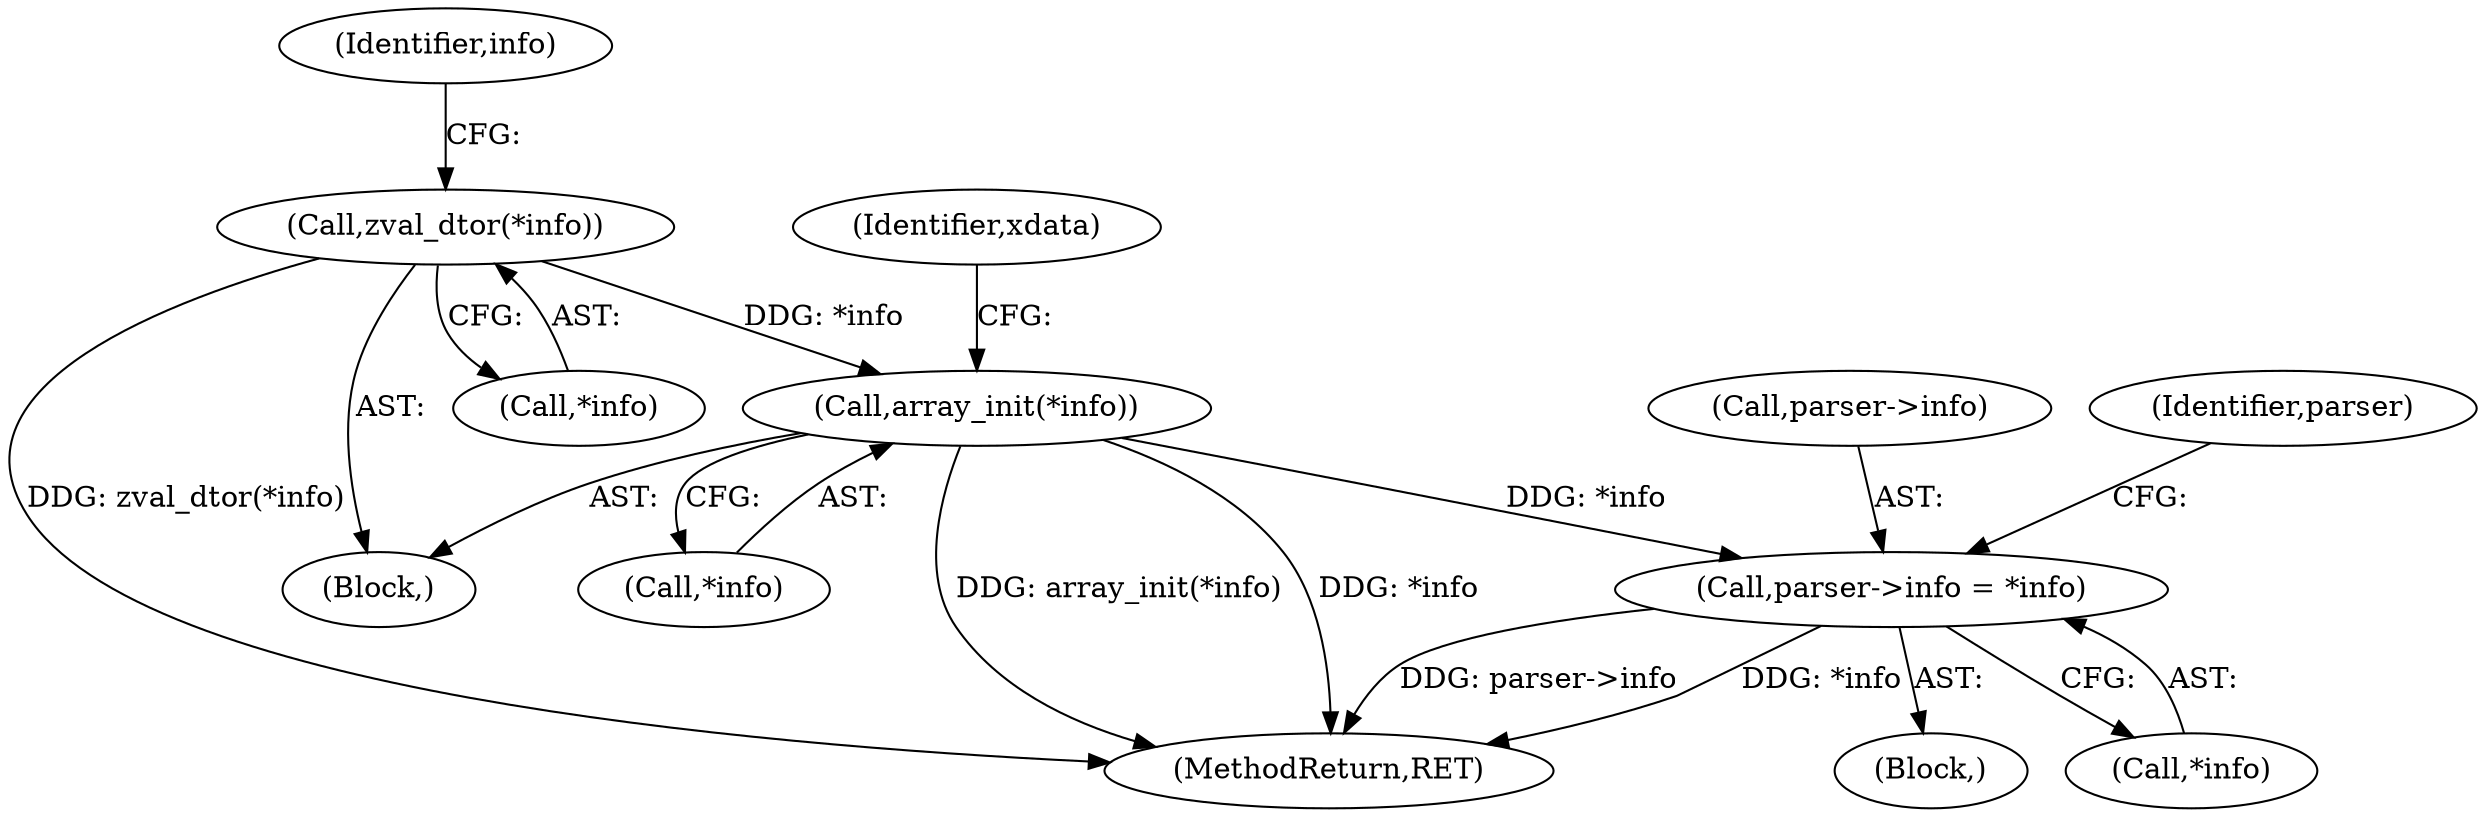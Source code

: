digraph "0_php_dccda88f27a084bcbbb30198ace12b4e7ae961cc_1@pointer" {
"1000139" [label="(Call,parser->info = *info)"];
"1000121" [label="(Call,array_init(*info))"];
"1000118" [label="(Call,zval_dtor(*info))"];
"1000139" [label="(Call,parser->info = *info)"];
"1000117" [label="(Block,)"];
"1000126" [label="(Identifier,xdata)"];
"1000140" [label="(Call,parser->info)"];
"1000196" [label="(MethodReturn,RET)"];
"1000122" [label="(Call,*info)"];
"1000119" [label="(Call,*info)"];
"1000118" [label="(Call,zval_dtor(*info))"];
"1000121" [label="(Call,array_init(*info))"];
"1000138" [label="(Block,)"];
"1000147" [label="(Identifier,parser)"];
"1000123" [label="(Identifier,info)"];
"1000143" [label="(Call,*info)"];
"1000139" -> "1000138"  [label="AST: "];
"1000139" -> "1000143"  [label="CFG: "];
"1000140" -> "1000139"  [label="AST: "];
"1000143" -> "1000139"  [label="AST: "];
"1000147" -> "1000139"  [label="CFG: "];
"1000139" -> "1000196"  [label="DDG: parser->info"];
"1000139" -> "1000196"  [label="DDG: *info"];
"1000121" -> "1000139"  [label="DDG: *info"];
"1000121" -> "1000117"  [label="AST: "];
"1000121" -> "1000122"  [label="CFG: "];
"1000122" -> "1000121"  [label="AST: "];
"1000126" -> "1000121"  [label="CFG: "];
"1000121" -> "1000196"  [label="DDG: array_init(*info)"];
"1000121" -> "1000196"  [label="DDG: *info"];
"1000118" -> "1000121"  [label="DDG: *info"];
"1000118" -> "1000117"  [label="AST: "];
"1000118" -> "1000119"  [label="CFG: "];
"1000119" -> "1000118"  [label="AST: "];
"1000123" -> "1000118"  [label="CFG: "];
"1000118" -> "1000196"  [label="DDG: zval_dtor(*info)"];
}
